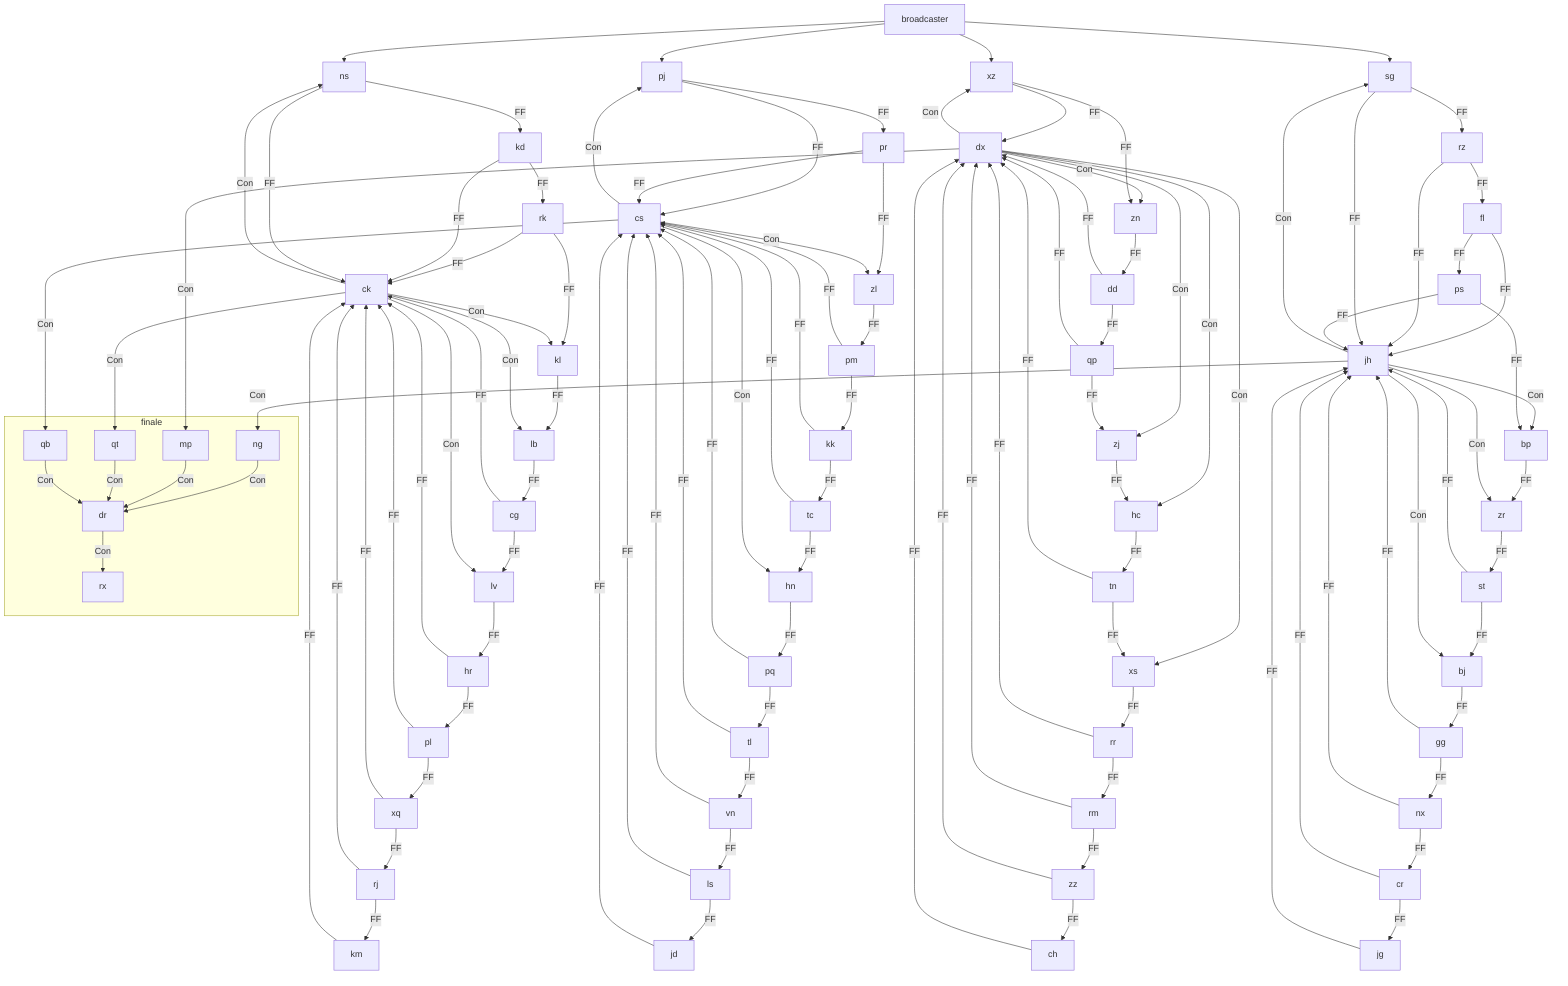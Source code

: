 flowchart
    broadcaster --> ns & pj & xz & sg
    ls -- FF --> cs & jd
    st -- FF --> jh & bj
    hc -- FF --> tn
    xs -- FF --> rr
    pq -- FF --> tl & cs
    rj -- FF --> km & ck
    lb -- FF --> cg
    zz -- FF --> dx & ch
    kk -- FF --> cs & tc
    hr -- FF --> ck & pl
    pj -- FF --> cs & pr
    pr -- FF --> zl & cs
    tl -- FF --> vn & cs
    tc -- FF --> cs & hn
    cs -- Con --> hn & pj & qb & zl
    lv -- FF --> hr
    vn -- FF --> cs & ls
    gg -- FF --> jh & nx
    cr -- FF --> jg & jh
    ch -- FF --> dx
    dx -- Con --> zj & xz & mp & zn & xs & hc
    fl -- FF --> jh & ps
    hn -- FF --> pq
    qp -- FF --> dx & zj
    bp -- FF --> zr
    kl -- FF --> lb
    pl -- FF --> ck & xq
    rm -- FF --> zz & dx
    rz -- FF --> jh & fl
    pm -- FF --> cs & kk
    zl -- FF --> pm
    rk -- FF --> ck & kl
    cg -- FF --> lv & ck
    jg -- FF --> jh
    ck -- Con --> lb & lv & ns & kl & qt
    zr -- FF --> st
    dd -- FF --> dx & qp
    kd -- FF --> rk & ck
    xq -- FF --> rj & ck
    sg -- FF --> rz & jh
    zj -- FF --> hc
    tn -- FF --> dx & xs
    jd -- FF --> cs
    rr -- FF --> rm & dx
    jh -- Con --> ng & bp & zr & sg & bj
    km -- FF --> ck
    ps -- FF --> bp & jh
    zn -- FF --> dd
    bj -- FF --> gg
    nx -- FF --> jh & cr
    xz -- FF --> dx & zn
    ns -- FF --> ck & kd
    subgraph finale
        ng -- Con --> dr
        mp -- Con --> dr
        qt -- Con --> dr
        qb -- Con --> dr
        dr -- Con --> rx
    end